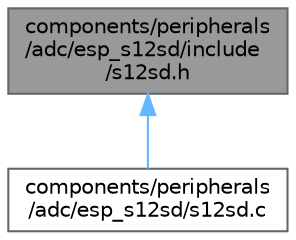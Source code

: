 digraph "components/peripherals/adc/esp_s12sd/include/s12sd.h"
{
 // LATEX_PDF_SIZE
  bgcolor="transparent";
  edge [fontname=Helvetica,fontsize=10,labelfontname=Helvetica,labelfontsize=10];
  node [fontname=Helvetica,fontsize=10,shape=box,height=0.2,width=0.4];
  Node1 [id="Node000001",label="components/peripherals\l/adc/esp_s12sd/include\l/s12sd.h",height=0.2,width=0.4,color="gray40", fillcolor="grey60", style="filled", fontcolor="black",tooltip=" "];
  Node1 -> Node2 [id="edge1_Node000001_Node000002",dir="back",color="steelblue1",style="solid",tooltip=" "];
  Node2 [id="Node000002",label="components/peripherals\l/adc/esp_s12sd/s12sd.c",height=0.2,width=0.4,color="grey40", fillcolor="white", style="filled",URL="$s12sd_8c.html",tooltip=" "];
}
